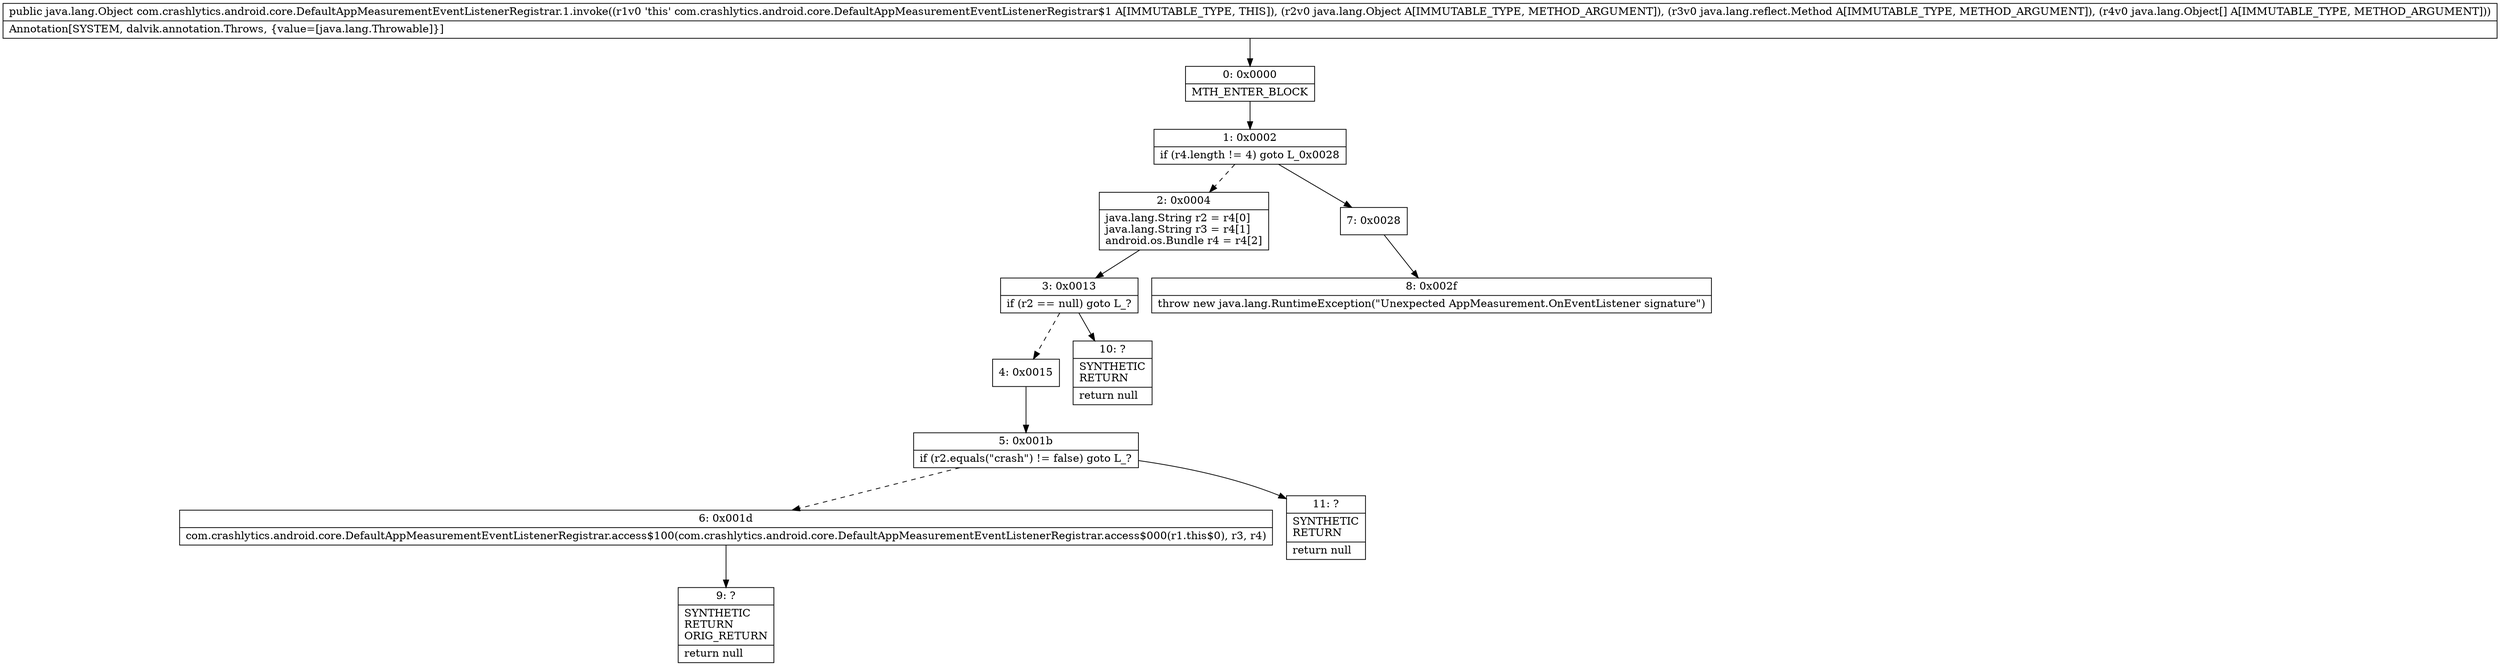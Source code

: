 digraph "CFG forcom.crashlytics.android.core.DefaultAppMeasurementEventListenerRegistrar.1.invoke(Ljava\/lang\/Object;Ljava\/lang\/reflect\/Method;[Ljava\/lang\/Object;)Ljava\/lang\/Object;" {
Node_0 [shape=record,label="{0\:\ 0x0000|MTH_ENTER_BLOCK\l}"];
Node_1 [shape=record,label="{1\:\ 0x0002|if (r4.length != 4) goto L_0x0028\l}"];
Node_2 [shape=record,label="{2\:\ 0x0004|java.lang.String r2 = r4[0]\ljava.lang.String r3 = r4[1]\landroid.os.Bundle r4 = r4[2]\l}"];
Node_3 [shape=record,label="{3\:\ 0x0013|if (r2 == null) goto L_?\l}"];
Node_4 [shape=record,label="{4\:\ 0x0015}"];
Node_5 [shape=record,label="{5\:\ 0x001b|if (r2.equals(\"crash\") != false) goto L_?\l}"];
Node_6 [shape=record,label="{6\:\ 0x001d|com.crashlytics.android.core.DefaultAppMeasurementEventListenerRegistrar.access$100(com.crashlytics.android.core.DefaultAppMeasurementEventListenerRegistrar.access$000(r1.this$0), r3, r4)\l}"];
Node_7 [shape=record,label="{7\:\ 0x0028}"];
Node_8 [shape=record,label="{8\:\ 0x002f|throw new java.lang.RuntimeException(\"Unexpected AppMeasurement.OnEventListener signature\")\l}"];
Node_9 [shape=record,label="{9\:\ ?|SYNTHETIC\lRETURN\lORIG_RETURN\l|return null\l}"];
Node_10 [shape=record,label="{10\:\ ?|SYNTHETIC\lRETURN\l|return null\l}"];
Node_11 [shape=record,label="{11\:\ ?|SYNTHETIC\lRETURN\l|return null\l}"];
MethodNode[shape=record,label="{public java.lang.Object com.crashlytics.android.core.DefaultAppMeasurementEventListenerRegistrar.1.invoke((r1v0 'this' com.crashlytics.android.core.DefaultAppMeasurementEventListenerRegistrar$1 A[IMMUTABLE_TYPE, THIS]), (r2v0 java.lang.Object A[IMMUTABLE_TYPE, METHOD_ARGUMENT]), (r3v0 java.lang.reflect.Method A[IMMUTABLE_TYPE, METHOD_ARGUMENT]), (r4v0 java.lang.Object[] A[IMMUTABLE_TYPE, METHOD_ARGUMENT]))  | Annotation[SYSTEM, dalvik.annotation.Throws, \{value=[java.lang.Throwable]\}]\l}"];
MethodNode -> Node_0;
Node_0 -> Node_1;
Node_1 -> Node_2[style=dashed];
Node_1 -> Node_7;
Node_2 -> Node_3;
Node_3 -> Node_4[style=dashed];
Node_3 -> Node_10;
Node_4 -> Node_5;
Node_5 -> Node_6[style=dashed];
Node_5 -> Node_11;
Node_6 -> Node_9;
Node_7 -> Node_8;
}

